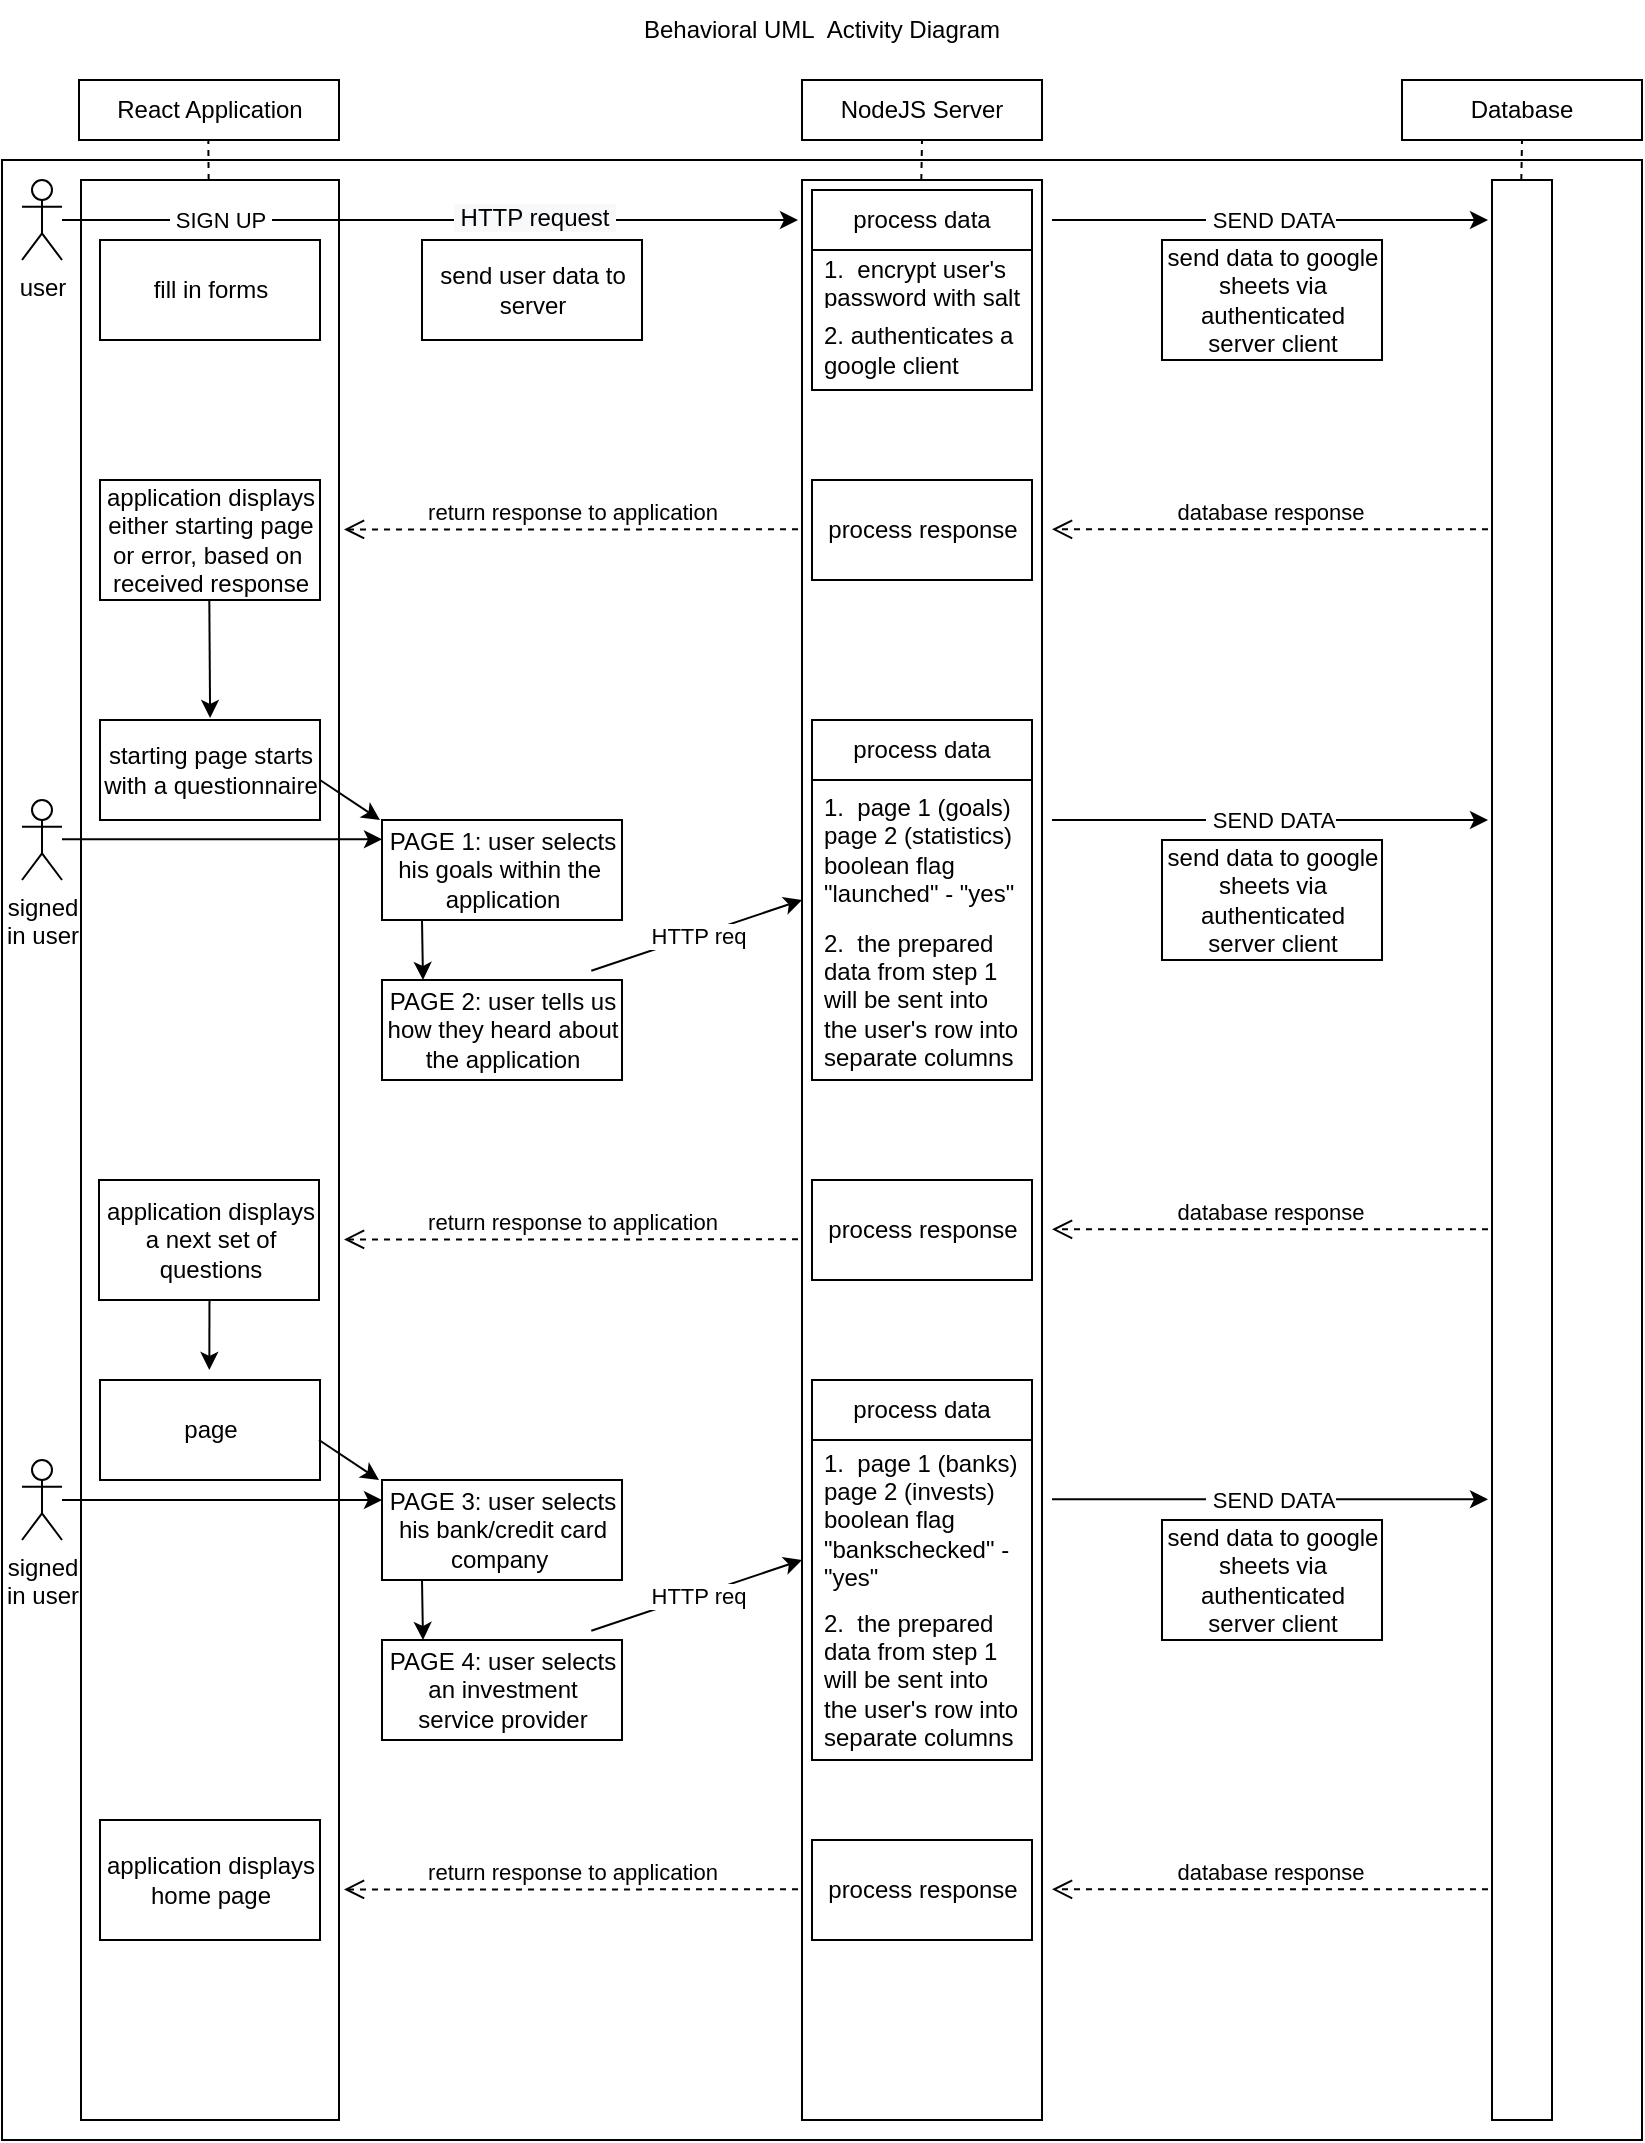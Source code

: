 <mxfile version="20.6.1" type="device"><diagram id="ttyc7v0w4gx-9JxkBfQQ" name="Page-1"><mxGraphModel dx="782" dy="371" grid="1" gridSize="10" guides="1" tooltips="1" connect="1" arrows="1" fold="1" page="1" pageScale="1" pageWidth="827" pageHeight="1169" math="0" shadow="0"><root><mxCell id="0"/><mxCell id="1" parent="0"/><mxCell id="P5Zh7EdS-SiCLBjC1t0--25" value="" style="endArrow=none;dashed=1;html=1;rounded=0;fontColor=none;sourcePerimeterSpacing=0;" parent="1" edge="1"><mxGeometry width="50" height="50" relative="1" as="geometry"><mxPoint x="444" y="290" as="sourcePoint"/><mxPoint x="390" y="240" as="targetPoint"/></mxGeometry></mxCell><mxCell id="P5Zh7EdS-SiCLBjC1t0--10" value="React Application" style="rounded=0;whiteSpace=wrap;html=1;" parent="1" vertex="1"><mxGeometry x="38.5" y="40" width="130" height="30" as="geometry"/></mxCell><mxCell id="P5Zh7EdS-SiCLBjC1t0--9" value="" style="whiteSpace=wrap;html=1;" parent="1" vertex="1"><mxGeometry y="80" width="820" height="990" as="geometry"/></mxCell><mxCell id="P5Zh7EdS-SiCLBjC1t0--11" value="NodeJS Server" style="rounded=0;whiteSpace=wrap;html=1;" parent="1" vertex="1"><mxGeometry x="400" y="40" width="120" height="30" as="geometry"/></mxCell><mxCell id="P5Zh7EdS-SiCLBjC1t0--12" value="user" style="shape=umlActor;verticalLabelPosition=bottom;verticalAlign=top;html=1;outlineConnect=0;" parent="1" vertex="1"><mxGeometry x="10" y="90" width="20" height="40" as="geometry"/></mxCell><mxCell id="P5Zh7EdS-SiCLBjC1t0--22" value="" style="rounded=0;whiteSpace=wrap;html=1;fontColor=none;direction=south;movable=1;resizable=1;rotatable=1;deletable=1;editable=1;connectable=1;" parent="1" vertex="1"><mxGeometry x="39.5" y="90" width="129" height="970" as="geometry"/></mxCell><mxCell id="P5Zh7EdS-SiCLBjC1t0--26" value="" style="endArrow=none;dashed=1;html=1;rounded=0;fontColor=none;sourcePerimeterSpacing=0;" parent="1" edge="1"><mxGeometry width="50" height="50" relative="1" as="geometry"><mxPoint x="103.32" y="90" as="sourcePoint"/><mxPoint x="103.16" y="70" as="targetPoint"/></mxGeometry></mxCell><mxCell id="P5Zh7EdS-SiCLBjC1t0--29" value="" style="endArrow=none;dashed=1;html=1;rounded=0;fontColor=none;sourcePerimeterSpacing=0;entryX=0.5;entryY=1;entryDx=0;entryDy=0;" parent="1" target="P5Zh7EdS-SiCLBjC1t0--31" edge="1"><mxGeometry width="50" height="50" relative="1" as="geometry"><mxPoint x="759.66" y="90" as="sourcePoint"/><mxPoint x="759.66" y="50" as="targetPoint"/></mxGeometry></mxCell><mxCell id="P5Zh7EdS-SiCLBjC1t0--30" value="" style="rounded=0;whiteSpace=wrap;html=1;fontColor=none;direction=south;movable=1;resizable=1;rotatable=1;deletable=1;editable=1;connectable=1;" parent="1" vertex="1"><mxGeometry x="400" y="90" width="120" height="970" as="geometry"/></mxCell><mxCell id="P5Zh7EdS-SiCLBjC1t0--31" value="Database" style="rounded=0;whiteSpace=wrap;html=1;" parent="1" vertex="1"><mxGeometry x="700" y="40" width="120" height="30" as="geometry"/></mxCell><mxCell id="P5Zh7EdS-SiCLBjC1t0--32" value="" style="rounded=0;whiteSpace=wrap;html=1;fontColor=none;direction=south;movable=1;resizable=1;rotatable=1;deletable=1;editable=1;connectable=1;" parent="1" vertex="1"><mxGeometry x="745" y="90" width="30" height="970" as="geometry"/></mxCell><mxCell id="P5Zh7EdS-SiCLBjC1t0--34" value="" style="endArrow=none;dashed=1;html=1;rounded=0;fontColor=none;sourcePerimeterSpacing=0;" parent="1" edge="1"><mxGeometry width="50" height="50" relative="1" as="geometry"><mxPoint x="459.66" y="90" as="sourcePoint"/><mxPoint x="460" y="70" as="targetPoint"/></mxGeometry></mxCell><mxCell id="P5Zh7EdS-SiCLBjC1t0--20" value="" style="endArrow=classic;html=1;rounded=0;sourcePerimeterSpacing=0;" parent="1" edge="1"><mxGeometry relative="1" as="geometry"><mxPoint x="30" y="110" as="sourcePoint"/><mxPoint x="398" y="110" as="targetPoint"/></mxGeometry></mxCell><mxCell id="P5Zh7EdS-SiCLBjC1t0--21" value="&amp;nbsp;SIGN UP&amp;nbsp;" style="edgeLabel;resizable=0;html=1;align=center;verticalAlign=middle;" parent="P5Zh7EdS-SiCLBjC1t0--20" connectable="0" vertex="1"><mxGeometry relative="1" as="geometry"><mxPoint x="-105" as="offset"/></mxGeometry></mxCell><mxCell id="P5Zh7EdS-SiCLBjC1t0--40" value="process data" style="swimlane;fontStyle=0;childLayout=stackLayout;horizontal=1;startSize=30;horizontalStack=0;resizeParent=1;resizeParentMax=0;resizeLast=0;collapsible=1;marginBottom=0;whiteSpace=wrap;html=1;fontColor=none;" parent="1" vertex="1"><mxGeometry x="405" y="95" width="110" height="100" as="geometry"/></mxCell><mxCell id="P5Zh7EdS-SiCLBjC1t0--42" value="1.&amp;nbsp; encrypt user's password with salt" style="text;strokeColor=none;fillColor=none;align=left;verticalAlign=middle;spacingLeft=4;spacingRight=4;overflow=hidden;points=[[0,0.5],[1,0.5]];portConstraint=eastwest;rotatable=0;whiteSpace=wrap;html=1;fontColor=none;" parent="P5Zh7EdS-SiCLBjC1t0--40" vertex="1"><mxGeometry y="30" width="110" height="30" as="geometry"/></mxCell><mxCell id="P5Zh7EdS-SiCLBjC1t0--41" value="2. authenticates a google client" style="text;strokeColor=none;fillColor=none;align=left;verticalAlign=middle;spacingLeft=4;spacingRight=4;overflow=hidden;points=[[0,0.5],[1,0.5]];portConstraint=eastwest;rotatable=0;whiteSpace=wrap;html=1;fontColor=none;" parent="P5Zh7EdS-SiCLBjC1t0--40" vertex="1"><mxGeometry y="60" width="110" height="40" as="geometry"/></mxCell><mxCell id="P5Zh7EdS-SiCLBjC1t0--44" value="s" style="endArrow=classic;html=1;rounded=0;sourcePerimeterSpacing=0;" parent="1" edge="1"><mxGeometry relative="1" as="geometry"><mxPoint x="525" y="110" as="sourcePoint"/><mxPoint x="743" y="110" as="targetPoint"/></mxGeometry></mxCell><mxCell id="P5Zh7EdS-SiCLBjC1t0--45" value="&amp;nbsp;SEND DATA" style="edgeLabel;resizable=0;html=1;align=center;verticalAlign=middle;" parent="P5Zh7EdS-SiCLBjC1t0--44" connectable="0" vertex="1"><mxGeometry relative="1" as="geometry"/></mxCell><mxCell id="P5Zh7EdS-SiCLBjC1t0--55" value="&amp;nbsp;database response&amp;nbsp;" style="html=1;verticalAlign=bottom;endArrow=open;dashed=1;endSize=8;rounded=0;fontColor=none;sourcePerimeterSpacing=0;startSize=8;" parent="1" edge="1"><mxGeometry relative="1" as="geometry"><mxPoint x="743" y="264.66" as="sourcePoint"/><mxPoint x="525" y="264.66" as="targetPoint"/></mxGeometry></mxCell><mxCell id="P5Zh7EdS-SiCLBjC1t0--56" value="process response" style="html=1;fontColor=none;" parent="1" vertex="1"><mxGeometry x="405" y="240" width="110" height="50" as="geometry"/></mxCell><mxCell id="P5Zh7EdS-SiCLBjC1t0--57" value="&amp;nbsp;return response to application&amp;nbsp;" style="html=1;verticalAlign=bottom;endArrow=open;dashed=1;endSize=8;rounded=0;fontColor=none;sourcePerimeterSpacing=0;startSize=8;" parent="1" edge="1"><mxGeometry relative="1" as="geometry"><mxPoint x="398" y="264.66" as="sourcePoint"/><mxPoint x="171" y="264.74" as="targetPoint"/><Array as="points"/></mxGeometry></mxCell><mxCell id="P5Zh7EdS-SiCLBjC1t0--58" value="&lt;span style=&quot;font-size: 12px; background-color: rgb(248, 249, 250);&quot;&gt;&amp;nbsp;HTTP request&amp;nbsp;&lt;/span&gt;" style="edgeLabel;resizable=0;html=1;align=center;verticalAlign=middle;" parent="1" connectable="0" vertex="1"><mxGeometry x="245" y="110" as="geometry"><mxPoint x="21" y="-1" as="offset"/></mxGeometry></mxCell><mxCell id="P5Zh7EdS-SiCLBjC1t0--59" value="send user data to &lt;br&gt;server" style="html=1;fontColor=none;" parent="1" vertex="1"><mxGeometry x="210" y="120" width="110" height="50" as="geometry"/></mxCell><mxCell id="P5Zh7EdS-SiCLBjC1t0--61" value="application displays&lt;br&gt;either starting page&lt;br&gt;or error, based on&amp;nbsp;&lt;br&gt;received response" style="html=1;fontColor=none;" parent="1" vertex="1"><mxGeometry x="49" y="240" width="110" height="60" as="geometry"/></mxCell><mxCell id="P5Zh7EdS-SiCLBjC1t0--63" value="" style="endArrow=classic;html=1;rounded=0;fontColor=none;sourcePerimeterSpacing=0;entryX=0.263;entryY=0.463;entryDx=0;entryDy=0;entryPerimeter=0;" parent="1" edge="1"><mxGeometry width="50" height="50" relative="1" as="geometry"><mxPoint x="103.66" y="300" as="sourcePoint"/><mxPoint x="104.06" y="359" as="targetPoint"/></mxGeometry></mxCell><mxCell id="P5Zh7EdS-SiCLBjC1t0--65" value="starting page starts&lt;br&gt;with a&amp;nbsp;questionnaire" style="html=1;fontColor=none;" parent="1" vertex="1"><mxGeometry x="49" y="360" width="110" height="50" as="geometry"/></mxCell><mxCell id="P5Zh7EdS-SiCLBjC1t0--66" value="" style="endArrow=classic;html=1;rounded=0;fontColor=none;sourcePerimeterSpacing=0;" parent="1" edge="1"><mxGeometry width="50" height="50" relative="1" as="geometry"><mxPoint x="159" y="390" as="sourcePoint"/><mxPoint x="189" y="410" as="targetPoint"/></mxGeometry></mxCell><mxCell id="P5Zh7EdS-SiCLBjC1t0--67" value="PAGE 1: user selects&lt;br&gt;his goals within&amp;nbsp;the&amp;nbsp;&lt;br&gt;application" style="html=1;fontColor=none;" parent="1" vertex="1"><mxGeometry x="190" y="410" width="120" height="50" as="geometry"/></mxCell><mxCell id="P5Zh7EdS-SiCLBjC1t0--70" value="PAGE 2: user tells us &lt;br&gt;how&amp;nbsp;they heard about &lt;br&gt;the&amp;nbsp;application" style="html=1;fontColor=none;" parent="1" vertex="1"><mxGeometry x="190" y="490" width="120" height="50" as="geometry"/></mxCell><mxCell id="P5Zh7EdS-SiCLBjC1t0--72" value="" style="endArrow=classic;html=1;rounded=0;fontColor=none;sourcePerimeterSpacing=0;" parent="1" edge="1"><mxGeometry width="50" height="50" relative="1" as="geometry"><mxPoint x="210" y="460" as="sourcePoint"/><mxPoint x="210.5" y="490" as="targetPoint"/></mxGeometry></mxCell><mxCell id="P5Zh7EdS-SiCLBjC1t0--76" value="signed&lt;br&gt;in user" style="shape=umlActor;verticalLabelPosition=bottom;verticalAlign=top;html=1;outlineConnect=0;" parent="1" vertex="1"><mxGeometry x="10" y="400" width="20" height="40" as="geometry"/></mxCell><mxCell id="P5Zh7EdS-SiCLBjC1t0--77" value="" style="endArrow=classic;html=1;rounded=0;sourcePerimeterSpacing=0;" parent="1" edge="1"><mxGeometry relative="1" as="geometry"><mxPoint x="30" y="419.66" as="sourcePoint"/><mxPoint x="190" y="419.66" as="targetPoint"/></mxGeometry></mxCell><mxCell id="P5Zh7EdS-SiCLBjC1t0--79" value="" style="endArrow=classic;html=1;rounded=0;fontColor=none;endSize=6;sourcePerimeterSpacing=0;exitX=0.872;exitY=-0.093;exitDx=0;exitDy=0;exitPerimeter=0;" parent="1" source="P5Zh7EdS-SiCLBjC1t0--70" edge="1"><mxGeometry relative="1" as="geometry"><mxPoint x="490" y="510" as="sourcePoint"/><mxPoint x="400" y="450" as="targetPoint"/></mxGeometry></mxCell><mxCell id="P5Zh7EdS-SiCLBjC1t0--80" value="&amp;nbsp;HTTP req&amp;nbsp;" style="edgeLabel;resizable=0;html=1;align=center;verticalAlign=middle;fontColor=none;" parent="P5Zh7EdS-SiCLBjC1t0--79" connectable="0" vertex="1"><mxGeometry relative="1" as="geometry"/></mxCell><mxCell id="P5Zh7EdS-SiCLBjC1t0--82" value="process data" style="swimlane;fontStyle=0;childLayout=stackLayout;horizontal=1;startSize=30;horizontalStack=0;resizeParent=1;resizeParentMax=0;resizeLast=0;collapsible=1;marginBottom=0;whiteSpace=wrap;html=1;fontColor=none;" parent="1" vertex="1"><mxGeometry x="405" y="360" width="110" height="180" as="geometry"/></mxCell><mxCell id="P5Zh7EdS-SiCLBjC1t0--83" value="1.&amp;nbsp; page 1 (goals)&lt;br&gt;page 2 (statistics)&lt;br&gt;boolean flag &quot;launched&quot; - &quot;yes&quot;" style="text;strokeColor=none;fillColor=none;align=left;verticalAlign=middle;spacingLeft=4;spacingRight=4;overflow=hidden;points=[[0,0.5],[1,0.5]];portConstraint=eastwest;rotatable=0;whiteSpace=wrap;html=1;fontColor=none;" parent="P5Zh7EdS-SiCLBjC1t0--82" vertex="1"><mxGeometry y="30" width="110" height="70" as="geometry"/></mxCell><mxCell id="P5Zh7EdS-SiCLBjC1t0--85" value="2.&amp;nbsp; the prepared data from step 1 will be sent into the user's row into separate columns" style="text;strokeColor=none;fillColor=none;align=left;verticalAlign=middle;spacingLeft=4;spacingRight=4;overflow=hidden;points=[[0,0.5],[1,0.5]];portConstraint=eastwest;rotatable=0;whiteSpace=wrap;html=1;fontColor=none;" parent="P5Zh7EdS-SiCLBjC1t0--82" vertex="1"><mxGeometry y="100" width="110" height="80" as="geometry"/></mxCell><mxCell id="P5Zh7EdS-SiCLBjC1t0--88" value="&lt;span style=&quot;text-align: left;&quot;&gt;send data to google &lt;br&gt;sheets&amp;nbsp;via &lt;br&gt;authenticated &lt;br&gt;server client&lt;/span&gt;" style="html=1;fontColor=none;" parent="1" vertex="1"><mxGeometry x="580" y="420" width="110" height="60" as="geometry"/></mxCell><mxCell id="P5Zh7EdS-SiCLBjC1t0--91" value="fill in forms" style="html=1;fontColor=none;" parent="1" vertex="1"><mxGeometry x="49" y="120" width="110" height="50" as="geometry"/></mxCell><mxCell id="P5Zh7EdS-SiCLBjC1t0--92" value="&amp;nbsp;database response&amp;nbsp;" style="html=1;verticalAlign=bottom;endArrow=open;dashed=1;endSize=8;rounded=0;fontColor=none;sourcePerimeterSpacing=0;startSize=8;" parent="1" edge="1"><mxGeometry relative="1" as="geometry"><mxPoint x="743" y="614.66" as="sourcePoint"/><mxPoint x="525" y="614.66" as="targetPoint"/></mxGeometry></mxCell><mxCell id="P5Zh7EdS-SiCLBjC1t0--93" value="process response" style="html=1;fontColor=none;" parent="1" vertex="1"><mxGeometry x="405" y="590" width="110" height="50" as="geometry"/></mxCell><mxCell id="P5Zh7EdS-SiCLBjC1t0--94" value="&amp;nbsp;return response to application&amp;nbsp;" style="html=1;verticalAlign=bottom;endArrow=open;dashed=1;endSize=8;rounded=0;fontColor=none;sourcePerimeterSpacing=0;startSize=8;" parent="1" edge="1"><mxGeometry relative="1" as="geometry"><mxPoint x="398" y="619.66" as="sourcePoint"/><mxPoint x="171" y="619.74" as="targetPoint"/><Array as="points"/></mxGeometry></mxCell><mxCell id="P5Zh7EdS-SiCLBjC1t0--95" value="application displays&lt;br&gt;a next set of&lt;br&gt;questions" style="html=1;fontColor=none;" parent="1" vertex="1"><mxGeometry x="48.5" y="590" width="110" height="60" as="geometry"/></mxCell><mxCell id="P5Zh7EdS-SiCLBjC1t0--96" value="page" style="html=1;fontColor=none;" parent="1" vertex="1"><mxGeometry x="49" y="690" width="110" height="50" as="geometry"/></mxCell><mxCell id="P5Zh7EdS-SiCLBjC1t0--97" value="" style="endArrow=classic;html=1;rounded=0;fontColor=none;sourcePerimeterSpacing=0;" parent="1" edge="1"><mxGeometry width="50" height="50" relative="1" as="geometry"><mxPoint x="103.74" y="650" as="sourcePoint"/><mxPoint x="103.66" y="685" as="targetPoint"/></mxGeometry></mxCell><mxCell id="P5Zh7EdS-SiCLBjC1t0--98" value="PAGE 3: user selects&lt;br&gt;his bank/credit card&lt;br&gt;company&amp;nbsp;" style="html=1;fontColor=none;" parent="1" vertex="1"><mxGeometry x="190" y="740" width="120" height="50" as="geometry"/></mxCell><mxCell id="P5Zh7EdS-SiCLBjC1t0--99" value="PAGE 4: user selects&lt;br&gt;an investment&lt;br&gt;service provider" style="html=1;fontColor=none;" parent="1" vertex="1"><mxGeometry x="190" y="820" width="120" height="50" as="geometry"/></mxCell><mxCell id="P5Zh7EdS-SiCLBjC1t0--103" value="" style="endArrow=classic;html=1;rounded=0;fontColor=none;sourcePerimeterSpacing=0;" parent="1" edge="1"><mxGeometry width="50" height="50" relative="1" as="geometry"><mxPoint x="210.0" y="790" as="sourcePoint"/><mxPoint x="210.5" y="820" as="targetPoint"/></mxGeometry></mxCell><mxCell id="P5Zh7EdS-SiCLBjC1t0--106" value="process data" style="swimlane;fontStyle=0;childLayout=stackLayout;horizontal=1;startSize=30;horizontalStack=0;resizeParent=1;resizeParentMax=0;resizeLast=0;collapsible=1;marginBottom=0;whiteSpace=wrap;html=1;fontColor=none;" parent="1" vertex="1"><mxGeometry x="405" y="690" width="110" height="190" as="geometry"/></mxCell><mxCell id="P5Zh7EdS-SiCLBjC1t0--107" value="1.&amp;nbsp; page 1 (banks)&lt;br&gt;page 2 (invests)&lt;br&gt;boolean flag &quot;bankschecked&quot; - &quot;yes&quot;" style="text;strokeColor=none;fillColor=none;align=left;verticalAlign=middle;spacingLeft=4;spacingRight=4;overflow=hidden;points=[[0,0.5],[1,0.5]];portConstraint=eastwest;rotatable=0;whiteSpace=wrap;html=1;fontColor=none;" parent="P5Zh7EdS-SiCLBjC1t0--106" vertex="1"><mxGeometry y="30" width="110" height="80" as="geometry"/></mxCell><mxCell id="P5Zh7EdS-SiCLBjC1t0--108" value="2.&amp;nbsp; the prepared data from step 1 will be sent into the user's row into separate columns" style="text;strokeColor=none;fillColor=none;align=left;verticalAlign=middle;spacingLeft=4;spacingRight=4;overflow=hidden;points=[[0,0.5],[1,0.5]];portConstraint=eastwest;rotatable=0;whiteSpace=wrap;html=1;fontColor=none;" parent="P5Zh7EdS-SiCLBjC1t0--106" vertex="1"><mxGeometry y="110" width="110" height="80" as="geometry"/></mxCell><mxCell id="P5Zh7EdS-SiCLBjC1t0--111" value="&lt;span style=&quot;text-align: left;&quot;&gt;send data to google &lt;br&gt;sheets&amp;nbsp;via &lt;br&gt;authenticated &lt;br&gt;server client&lt;/span&gt;" style="html=1;fontColor=none;" parent="1" vertex="1"><mxGeometry x="580" y="760" width="110" height="60" as="geometry"/></mxCell><mxCell id="P5Zh7EdS-SiCLBjC1t0--113" value="signed&lt;br&gt;in user" style="shape=umlActor;verticalLabelPosition=bottom;verticalAlign=top;html=1;outlineConnect=0;" parent="1" vertex="1"><mxGeometry x="10" y="730" width="20" height="40" as="geometry"/></mxCell><mxCell id="P5Zh7EdS-SiCLBjC1t0--114" value="" style="endArrow=classic;html=1;rounded=0;sourcePerimeterSpacing=0;" parent="1" edge="1"><mxGeometry relative="1" as="geometry"><mxPoint x="30.0" y="750" as="sourcePoint"/><mxPoint x="190.0" y="750" as="targetPoint"/></mxGeometry></mxCell><mxCell id="P5Zh7EdS-SiCLBjC1t0--115" value="&amp;nbsp;database response&amp;nbsp;" style="html=1;verticalAlign=bottom;endArrow=open;dashed=1;endSize=8;rounded=0;fontColor=none;sourcePerimeterSpacing=0;startSize=8;" parent="1" edge="1"><mxGeometry relative="1" as="geometry"><mxPoint x="743" y="944.66" as="sourcePoint"/><mxPoint x="525" y="944.66" as="targetPoint"/></mxGeometry></mxCell><mxCell id="P5Zh7EdS-SiCLBjC1t0--116" value="process response" style="html=1;fontColor=none;" parent="1" vertex="1"><mxGeometry x="405" y="920" width="110" height="50" as="geometry"/></mxCell><mxCell id="P5Zh7EdS-SiCLBjC1t0--117" value="&amp;nbsp;return response to application&amp;nbsp;" style="html=1;verticalAlign=bottom;endArrow=open;dashed=1;endSize=8;rounded=0;fontColor=none;sourcePerimeterSpacing=0;startSize=8;" parent="1" edge="1"><mxGeometry relative="1" as="geometry"><mxPoint x="398" y="944.66" as="sourcePoint"/><mxPoint x="171" y="944.74" as="targetPoint"/><Array as="points"/></mxGeometry></mxCell><mxCell id="P5Zh7EdS-SiCLBjC1t0--118" value="application displays&lt;br&gt;home page" style="html=1;fontColor=none;" parent="1" vertex="1"><mxGeometry x="49" y="910" width="110" height="60" as="geometry"/></mxCell><mxCell id="P5Zh7EdS-SiCLBjC1t0--131" value="Behavioral UML&amp;nbsp; Activity Diagram" style="text;html=1;strokeColor=none;fillColor=none;align=center;verticalAlign=middle;whiteSpace=wrap;rounded=0;fontColor=none;" parent="1" vertex="1"><mxGeometry x="315" width="190" height="30" as="geometry"/></mxCell><mxCell id="P5Zh7EdS-SiCLBjC1t0--134" value="" style="endArrow=classic;html=1;rounded=0;fontColor=none;sourcePerimeterSpacing=0;" parent="1" edge="1"><mxGeometry width="50" height="50" relative="1" as="geometry"><mxPoint x="158.5" y="720.0" as="sourcePoint"/><mxPoint x="188.5" y="740.0" as="targetPoint"/></mxGeometry></mxCell><mxCell id="P5Zh7EdS-SiCLBjC1t0--135" value="" style="endArrow=classic;html=1;rounded=0;fontColor=none;endSize=6;sourcePerimeterSpacing=0;exitX=0.872;exitY=-0.093;exitDx=0;exitDy=0;exitPerimeter=0;" parent="1" edge="1"><mxGeometry relative="1" as="geometry"><mxPoint x="294.64" y="815.35" as="sourcePoint"/><mxPoint x="400" y="780.0" as="targetPoint"/></mxGeometry></mxCell><mxCell id="P5Zh7EdS-SiCLBjC1t0--136" value="&amp;nbsp;HTTP req&amp;nbsp;" style="edgeLabel;resizable=0;html=1;align=center;verticalAlign=middle;fontColor=none;" parent="P5Zh7EdS-SiCLBjC1t0--135" connectable="0" vertex="1"><mxGeometry relative="1" as="geometry"/></mxCell><mxCell id="P5Zh7EdS-SiCLBjC1t0--137" value="s" style="endArrow=classic;html=1;rounded=0;sourcePerimeterSpacing=0;" parent="1" edge="1"><mxGeometry relative="1" as="geometry"><mxPoint x="525" y="410" as="sourcePoint"/><mxPoint x="743" y="410" as="targetPoint"/></mxGeometry></mxCell><mxCell id="P5Zh7EdS-SiCLBjC1t0--138" value="&amp;nbsp;SEND DATA" style="edgeLabel;resizable=0;html=1;align=center;verticalAlign=middle;" parent="P5Zh7EdS-SiCLBjC1t0--137" connectable="0" vertex="1"><mxGeometry relative="1" as="geometry"/></mxCell><mxCell id="P5Zh7EdS-SiCLBjC1t0--139" value="s" style="endArrow=classic;html=1;rounded=0;sourcePerimeterSpacing=0;" parent="1" edge="1"><mxGeometry relative="1" as="geometry"><mxPoint x="525" y="749.66" as="sourcePoint"/><mxPoint x="743" y="749.66" as="targetPoint"/></mxGeometry></mxCell><mxCell id="P5Zh7EdS-SiCLBjC1t0--140" value="&amp;nbsp;SEND DATA" style="edgeLabel;resizable=0;html=1;align=center;verticalAlign=middle;" parent="P5Zh7EdS-SiCLBjC1t0--139" connectable="0" vertex="1"><mxGeometry relative="1" as="geometry"/></mxCell><mxCell id="P5Zh7EdS-SiCLBjC1t0--141" value="&lt;span style=&quot;text-align: left;&quot;&gt;send data to google &lt;br&gt;sheets&amp;nbsp;via &lt;br&gt;authenticated &lt;br&gt;server client&lt;/span&gt;" style="html=1;fontColor=none;" parent="1" vertex="1"><mxGeometry x="580" y="120" width="110" height="60" as="geometry"/></mxCell></root></mxGraphModel></diagram></mxfile>